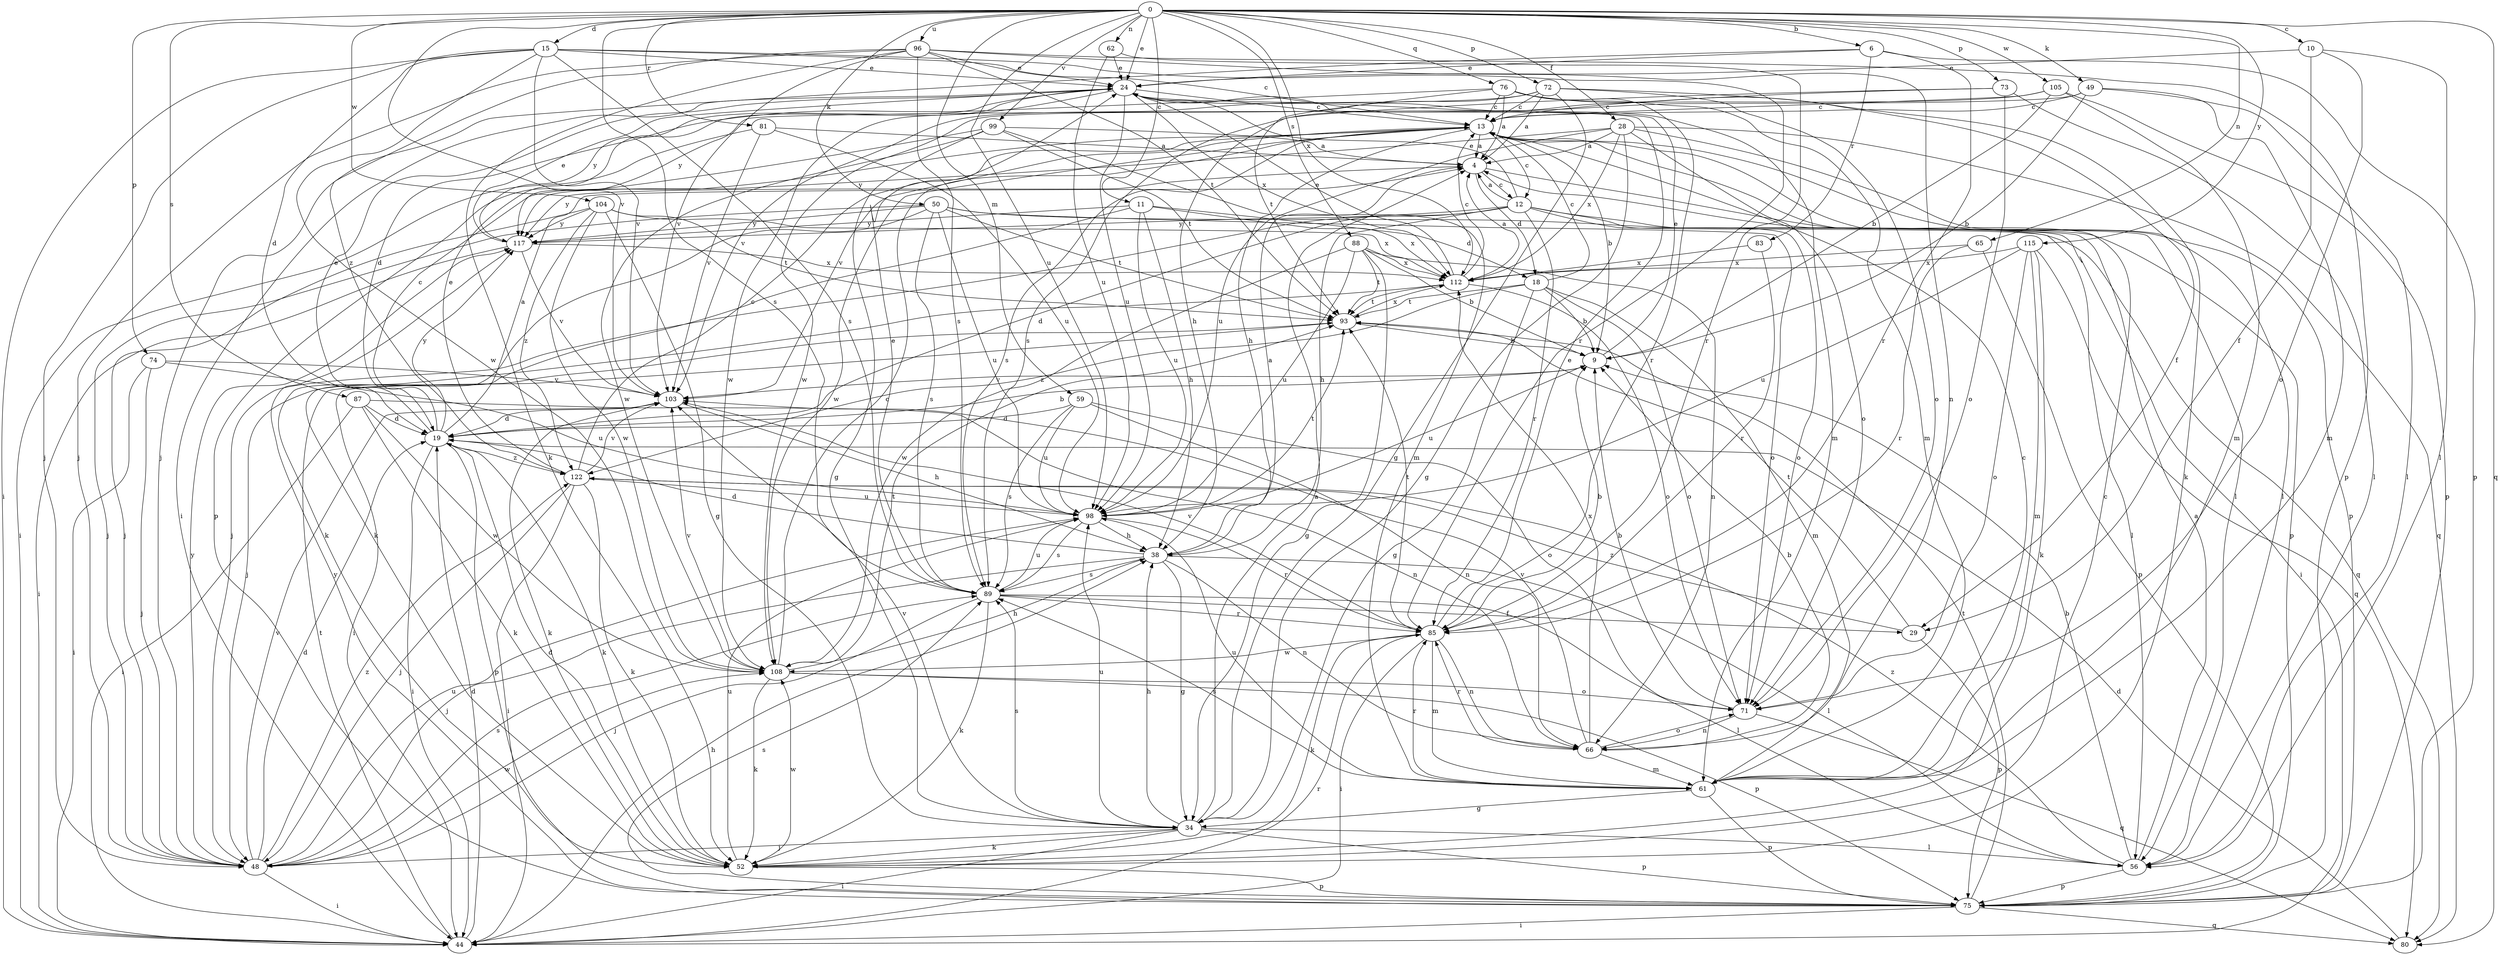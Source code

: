 strict digraph  {
0;
4;
6;
9;
10;
11;
12;
13;
15;
18;
19;
24;
28;
29;
34;
38;
44;
48;
49;
50;
52;
56;
59;
61;
62;
65;
66;
71;
72;
73;
74;
75;
76;
80;
81;
83;
85;
87;
88;
89;
93;
96;
98;
99;
103;
104;
105;
108;
112;
115;
117;
122;
0 -> 6  [label=b];
0 -> 10  [label=c];
0 -> 11  [label=c];
0 -> 15  [label=d];
0 -> 24  [label=e];
0 -> 28  [label=f];
0 -> 49  [label=k];
0 -> 50  [label=k];
0 -> 59  [label=m];
0 -> 62  [label=n];
0 -> 65  [label=n];
0 -> 72  [label=p];
0 -> 73  [label=p];
0 -> 74  [label=p];
0 -> 76  [label=q];
0 -> 80  [label=q];
0 -> 81  [label=r];
0 -> 87  [label=s];
0 -> 88  [label=s];
0 -> 89  [label=s];
0 -> 96  [label=u];
0 -> 98  [label=u];
0 -> 99  [label=v];
0 -> 103  [label=v];
0 -> 104  [label=w];
0 -> 105  [label=w];
0 -> 112  [label=x];
0 -> 115  [label=y];
4 -> 12  [label=c];
4 -> 18  [label=d];
4 -> 75  [label=p];
4 -> 117  [label=y];
6 -> 24  [label=e];
6 -> 48  [label=j];
6 -> 75  [label=p];
6 -> 83  [label=r];
6 -> 85  [label=r];
9 -> 24  [label=e];
9 -> 98  [label=u];
9 -> 103  [label=v];
10 -> 24  [label=e];
10 -> 29  [label=f];
10 -> 56  [label=l];
10 -> 71  [label=o];
11 -> 18  [label=d];
11 -> 38  [label=h];
11 -> 52  [label=k];
11 -> 98  [label=u];
11 -> 112  [label=x];
11 -> 117  [label=y];
12 -> 4  [label=a];
12 -> 19  [label=d];
12 -> 24  [label=e];
12 -> 38  [label=h];
12 -> 44  [label=i];
12 -> 48  [label=j];
12 -> 56  [label=l];
12 -> 71  [label=o];
12 -> 85  [label=r];
12 -> 117  [label=y];
13 -> 4  [label=a];
13 -> 9  [label=b];
13 -> 12  [label=c];
13 -> 38  [label=h];
13 -> 56  [label=l];
13 -> 75  [label=p];
13 -> 89  [label=s];
13 -> 103  [label=v];
13 -> 108  [label=w];
15 -> 13  [label=c];
15 -> 19  [label=d];
15 -> 24  [label=e];
15 -> 44  [label=i];
15 -> 48  [label=j];
15 -> 85  [label=r];
15 -> 89  [label=s];
15 -> 103  [label=v];
15 -> 108  [label=w];
18 -> 9  [label=b];
18 -> 13  [label=c];
18 -> 34  [label=g];
18 -> 61  [label=m];
18 -> 71  [label=o];
18 -> 93  [label=t];
18 -> 122  [label=z];
19 -> 4  [label=a];
19 -> 9  [label=b];
19 -> 13  [label=c];
19 -> 24  [label=e];
19 -> 44  [label=i];
19 -> 52  [label=k];
19 -> 75  [label=p];
19 -> 117  [label=y];
19 -> 122  [label=z];
24 -> 13  [label=c];
24 -> 44  [label=i];
24 -> 61  [label=m];
24 -> 98  [label=u];
24 -> 108  [label=w];
24 -> 112  [label=x];
24 -> 117  [label=y];
28 -> 4  [label=a];
28 -> 34  [label=g];
28 -> 56  [label=l];
28 -> 71  [label=o];
28 -> 80  [label=q];
28 -> 98  [label=u];
28 -> 112  [label=x];
28 -> 117  [label=y];
29 -> 75  [label=p];
29 -> 93  [label=t];
29 -> 122  [label=z];
34 -> 4  [label=a];
34 -> 38  [label=h];
34 -> 44  [label=i];
34 -> 48  [label=j];
34 -> 52  [label=k];
34 -> 56  [label=l];
34 -> 75  [label=p];
34 -> 89  [label=s];
34 -> 98  [label=u];
34 -> 103  [label=v];
38 -> 4  [label=a];
38 -> 19  [label=d];
38 -> 34  [label=g];
38 -> 48  [label=j];
38 -> 56  [label=l];
38 -> 66  [label=n];
38 -> 89  [label=s];
44 -> 19  [label=d];
44 -> 38  [label=h];
44 -> 85  [label=r];
44 -> 93  [label=t];
48 -> 19  [label=d];
48 -> 44  [label=i];
48 -> 89  [label=s];
48 -> 98  [label=u];
48 -> 103  [label=v];
48 -> 108  [label=w];
48 -> 117  [label=y];
48 -> 122  [label=z];
49 -> 9  [label=b];
49 -> 13  [label=c];
49 -> 56  [label=l];
49 -> 61  [label=m];
49 -> 117  [label=y];
50 -> 48  [label=j];
50 -> 52  [label=k];
50 -> 71  [label=o];
50 -> 80  [label=q];
50 -> 89  [label=s];
50 -> 93  [label=t];
50 -> 98  [label=u];
50 -> 117  [label=y];
52 -> 13  [label=c];
52 -> 19  [label=d];
52 -> 75  [label=p];
52 -> 98  [label=u];
52 -> 108  [label=w];
56 -> 4  [label=a];
56 -> 9  [label=b];
56 -> 75  [label=p];
56 -> 122  [label=z];
59 -> 19  [label=d];
59 -> 66  [label=n];
59 -> 71  [label=o];
59 -> 89  [label=s];
59 -> 98  [label=u];
61 -> 13  [label=c];
61 -> 34  [label=g];
61 -> 75  [label=p];
61 -> 85  [label=r];
61 -> 89  [label=s];
61 -> 98  [label=u];
62 -> 24  [label=e];
62 -> 85  [label=r];
62 -> 98  [label=u];
65 -> 75  [label=p];
65 -> 85  [label=r];
65 -> 112  [label=x];
66 -> 9  [label=b];
66 -> 61  [label=m];
66 -> 71  [label=o];
66 -> 85  [label=r];
66 -> 103  [label=v];
66 -> 112  [label=x];
71 -> 9  [label=b];
71 -> 66  [label=n];
71 -> 80  [label=q];
72 -> 4  [label=a];
72 -> 13  [label=c];
72 -> 29  [label=f];
72 -> 34  [label=g];
72 -> 71  [label=o];
72 -> 103  [label=v];
72 -> 108  [label=w];
73 -> 13  [label=c];
73 -> 38  [label=h];
73 -> 56  [label=l];
73 -> 71  [label=o];
74 -> 44  [label=i];
74 -> 48  [label=j];
74 -> 98  [label=u];
74 -> 103  [label=v];
75 -> 44  [label=i];
75 -> 80  [label=q];
75 -> 89  [label=s];
75 -> 93  [label=t];
75 -> 117  [label=y];
76 -> 4  [label=a];
76 -> 13  [label=c];
76 -> 19  [label=d];
76 -> 52  [label=k];
76 -> 61  [label=m];
76 -> 85  [label=r];
76 -> 93  [label=t];
80 -> 19  [label=d];
81 -> 4  [label=a];
81 -> 44  [label=i];
81 -> 98  [label=u];
81 -> 103  [label=v];
83 -> 85  [label=r];
83 -> 112  [label=x];
85 -> 9  [label=b];
85 -> 24  [label=e];
85 -> 44  [label=i];
85 -> 52  [label=k];
85 -> 61  [label=m];
85 -> 66  [label=n];
85 -> 93  [label=t];
85 -> 103  [label=v];
85 -> 108  [label=w];
87 -> 19  [label=d];
87 -> 44  [label=i];
87 -> 52  [label=k];
87 -> 66  [label=n];
87 -> 108  [label=w];
88 -> 9  [label=b];
88 -> 34  [label=g];
88 -> 66  [label=n];
88 -> 93  [label=t];
88 -> 98  [label=u];
88 -> 108  [label=w];
88 -> 112  [label=x];
89 -> 24  [label=e];
89 -> 29  [label=f];
89 -> 48  [label=j];
89 -> 52  [label=k];
89 -> 56  [label=l];
89 -> 85  [label=r];
89 -> 98  [label=u];
93 -> 9  [label=b];
93 -> 44  [label=i];
93 -> 112  [label=x];
96 -> 24  [label=e];
96 -> 48  [label=j];
96 -> 52  [label=k];
96 -> 66  [label=n];
96 -> 75  [label=p];
96 -> 89  [label=s];
96 -> 93  [label=t];
96 -> 103  [label=v];
96 -> 122  [label=z];
98 -> 38  [label=h];
98 -> 85  [label=r];
98 -> 89  [label=s];
98 -> 93  [label=t];
99 -> 4  [label=a];
99 -> 34  [label=g];
99 -> 61  [label=m];
99 -> 75  [label=p];
99 -> 93  [label=t];
99 -> 108  [label=w];
103 -> 19  [label=d];
103 -> 38  [label=h];
103 -> 52  [label=k];
104 -> 34  [label=g];
104 -> 48  [label=j];
104 -> 93  [label=t];
104 -> 108  [label=w];
104 -> 112  [label=x];
104 -> 117  [label=y];
104 -> 122  [label=z];
105 -> 9  [label=b];
105 -> 13  [label=c];
105 -> 61  [label=m];
105 -> 75  [label=p];
105 -> 89  [label=s];
108 -> 13  [label=c];
108 -> 38  [label=h];
108 -> 52  [label=k];
108 -> 71  [label=o];
108 -> 75  [label=p];
108 -> 93  [label=t];
108 -> 103  [label=v];
112 -> 4  [label=a];
112 -> 13  [label=c];
112 -> 24  [label=e];
112 -> 48  [label=j];
112 -> 71  [label=o];
112 -> 93  [label=t];
115 -> 52  [label=k];
115 -> 61  [label=m];
115 -> 71  [label=o];
115 -> 80  [label=q];
115 -> 98  [label=u];
115 -> 112  [label=x];
117 -> 24  [label=e];
117 -> 44  [label=i];
117 -> 103  [label=v];
117 -> 112  [label=x];
122 -> 13  [label=c];
122 -> 24  [label=e];
122 -> 44  [label=i];
122 -> 48  [label=j];
122 -> 52  [label=k];
122 -> 98  [label=u];
122 -> 103  [label=v];
}
